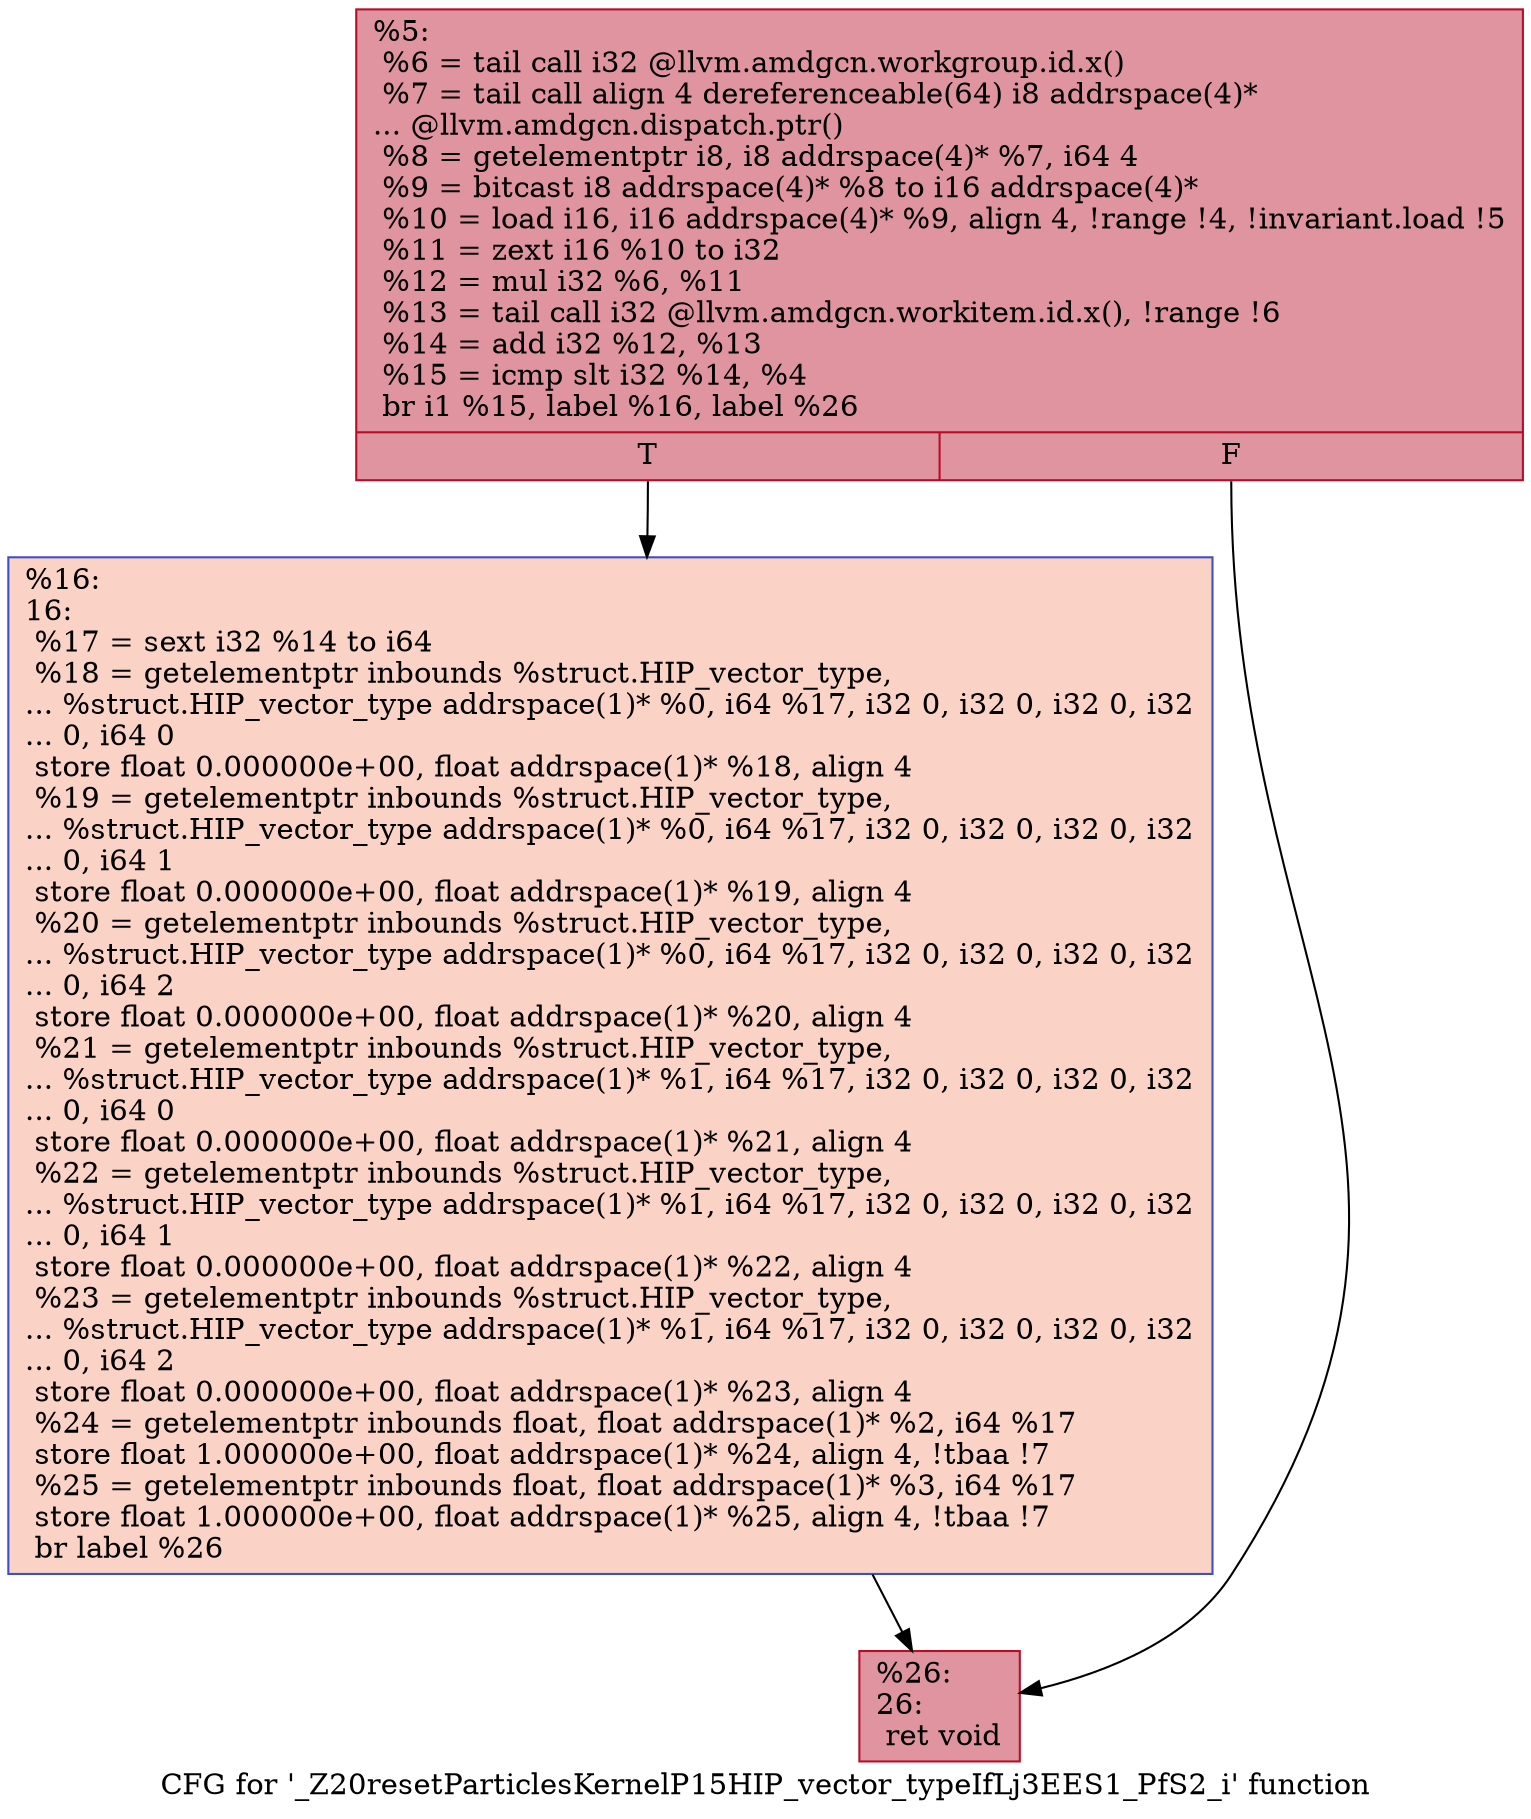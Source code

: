 digraph "CFG for '_Z20resetParticlesKernelP15HIP_vector_typeIfLj3EES1_PfS2_i' function" {
	label="CFG for '_Z20resetParticlesKernelP15HIP_vector_typeIfLj3EES1_PfS2_i' function";

	Node0x53cc090 [shape=record,color="#b70d28ff", style=filled, fillcolor="#b70d2870",label="{%5:\l  %6 = tail call i32 @llvm.amdgcn.workgroup.id.x()\l  %7 = tail call align 4 dereferenceable(64) i8 addrspace(4)*\l... @llvm.amdgcn.dispatch.ptr()\l  %8 = getelementptr i8, i8 addrspace(4)* %7, i64 4\l  %9 = bitcast i8 addrspace(4)* %8 to i16 addrspace(4)*\l  %10 = load i16, i16 addrspace(4)* %9, align 4, !range !4, !invariant.load !5\l  %11 = zext i16 %10 to i32\l  %12 = mul i32 %6, %11\l  %13 = tail call i32 @llvm.amdgcn.workitem.id.x(), !range !6\l  %14 = add i32 %12, %13\l  %15 = icmp slt i32 %14, %4\l  br i1 %15, label %16, label %26\l|{<s0>T|<s1>F}}"];
	Node0x53cc090:s0 -> Node0x53cde80;
	Node0x53cc090:s1 -> Node0x53cdf10;
	Node0x53cde80 [shape=record,color="#3d50c3ff", style=filled, fillcolor="#f59c7d70",label="{%16:\l16:                                               \l  %17 = sext i32 %14 to i64\l  %18 = getelementptr inbounds %struct.HIP_vector_type,\l... %struct.HIP_vector_type addrspace(1)* %0, i64 %17, i32 0, i32 0, i32 0, i32\l... 0, i64 0\l  store float 0.000000e+00, float addrspace(1)* %18, align 4\l  %19 = getelementptr inbounds %struct.HIP_vector_type,\l... %struct.HIP_vector_type addrspace(1)* %0, i64 %17, i32 0, i32 0, i32 0, i32\l... 0, i64 1\l  store float 0.000000e+00, float addrspace(1)* %19, align 4\l  %20 = getelementptr inbounds %struct.HIP_vector_type,\l... %struct.HIP_vector_type addrspace(1)* %0, i64 %17, i32 0, i32 0, i32 0, i32\l... 0, i64 2\l  store float 0.000000e+00, float addrspace(1)* %20, align 4\l  %21 = getelementptr inbounds %struct.HIP_vector_type,\l... %struct.HIP_vector_type addrspace(1)* %1, i64 %17, i32 0, i32 0, i32 0, i32\l... 0, i64 0\l  store float 0.000000e+00, float addrspace(1)* %21, align 4\l  %22 = getelementptr inbounds %struct.HIP_vector_type,\l... %struct.HIP_vector_type addrspace(1)* %1, i64 %17, i32 0, i32 0, i32 0, i32\l... 0, i64 1\l  store float 0.000000e+00, float addrspace(1)* %22, align 4\l  %23 = getelementptr inbounds %struct.HIP_vector_type,\l... %struct.HIP_vector_type addrspace(1)* %1, i64 %17, i32 0, i32 0, i32 0, i32\l... 0, i64 2\l  store float 0.000000e+00, float addrspace(1)* %23, align 4\l  %24 = getelementptr inbounds float, float addrspace(1)* %2, i64 %17\l  store float 1.000000e+00, float addrspace(1)* %24, align 4, !tbaa !7\l  %25 = getelementptr inbounds float, float addrspace(1)* %3, i64 %17\l  store float 1.000000e+00, float addrspace(1)* %25, align 4, !tbaa !7\l  br label %26\l}"];
	Node0x53cde80 -> Node0x53cdf10;
	Node0x53cdf10 [shape=record,color="#b70d28ff", style=filled, fillcolor="#b70d2870",label="{%26:\l26:                                               \l  ret void\l}"];
}
